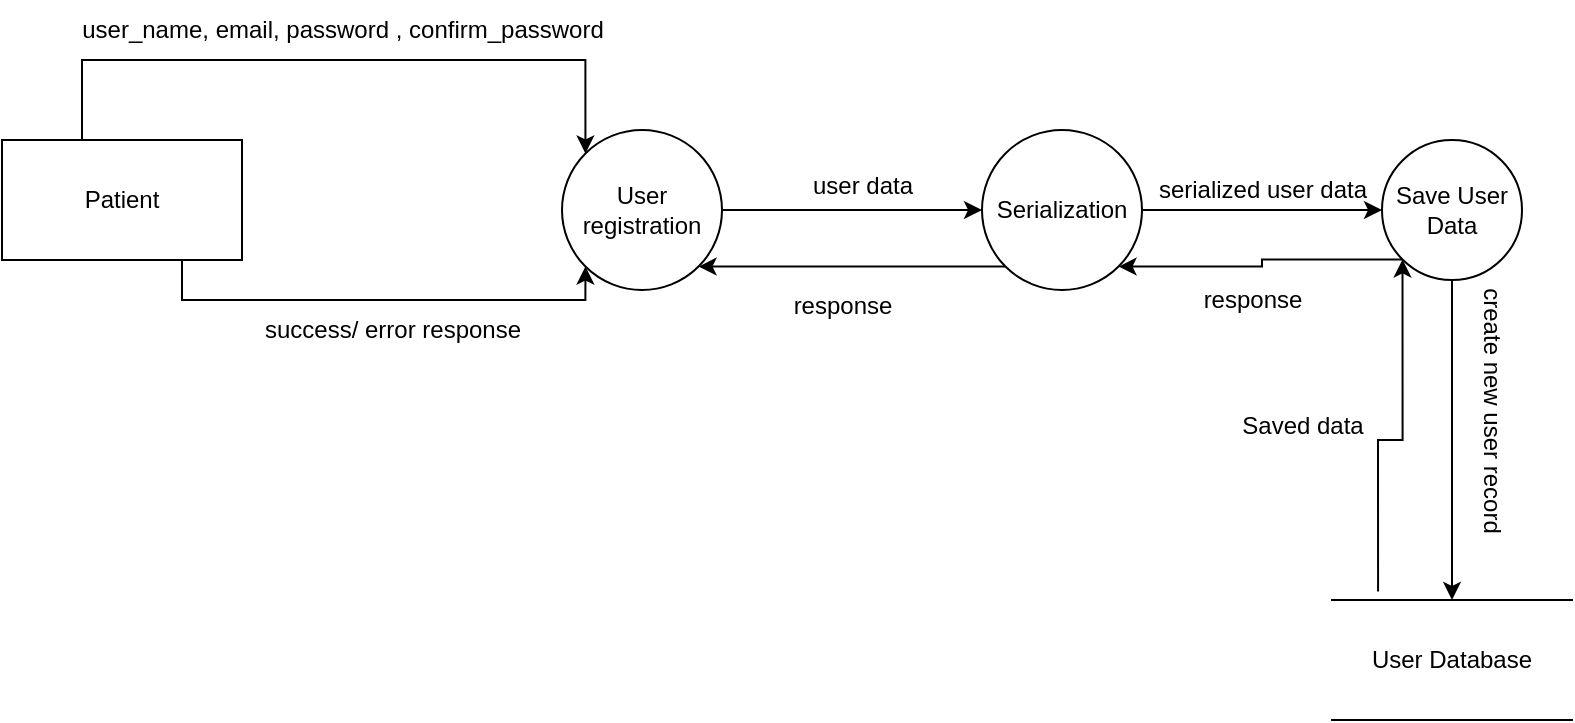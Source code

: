 <mxfile version="21.3.7" type="device">
  <diagram name="Page-1" id="zM-7J-Yo1b2gC5_LOiVT">
    <mxGraphModel dx="1050" dy="577" grid="1" gridSize="10" guides="1" tooltips="1" connect="1" arrows="1" fold="1" page="1" pageScale="1" pageWidth="850" pageHeight="1100" math="0" shadow="0">
      <root>
        <mxCell id="0" />
        <mxCell id="1" parent="0" />
        <mxCell id="C0a9tFjLup84-M_QNhxH-6" value="" style="edgeStyle=orthogonalEdgeStyle;rounded=0;orthogonalLoop=1;jettySize=auto;html=1;" edge="1" parent="1" source="C0a9tFjLup84-M_QNhxH-2" target="C0a9tFjLup84-M_QNhxH-5">
          <mxGeometry relative="1" as="geometry" />
        </mxCell>
        <mxCell id="C0a9tFjLup84-M_QNhxH-21" style="edgeStyle=orthogonalEdgeStyle;rounded=0;orthogonalLoop=1;jettySize=auto;html=1;exitX=0.5;exitY=0;exitDx=0;exitDy=0;entryX=0;entryY=0;entryDx=0;entryDy=0;" edge="1" parent="1" source="C0a9tFjLup84-M_QNhxH-3" target="C0a9tFjLup84-M_QNhxH-2">
          <mxGeometry relative="1" as="geometry">
            <Array as="points">
              <mxPoint x="50" y="220" />
              <mxPoint x="302" y="220" />
            </Array>
          </mxGeometry>
        </mxCell>
        <mxCell id="C0a9tFjLup84-M_QNhxH-2" value="User registration" style="ellipse;whiteSpace=wrap;html=1;aspect=fixed;" vertex="1" parent="1">
          <mxGeometry x="290" y="255" width="80" height="80" as="geometry" />
        </mxCell>
        <mxCell id="C0a9tFjLup84-M_QNhxH-3" value="Patient" style="whiteSpace=wrap;html=1;" vertex="1" parent="1">
          <mxGeometry x="10" y="260" width="120" height="60" as="geometry" />
        </mxCell>
        <mxCell id="C0a9tFjLup84-M_QNhxH-8" value="" style="edgeStyle=orthogonalEdgeStyle;rounded=0;orthogonalLoop=1;jettySize=auto;html=1;" edge="1" parent="1" source="C0a9tFjLup84-M_QNhxH-5" target="C0a9tFjLup84-M_QNhxH-7">
          <mxGeometry relative="1" as="geometry" />
        </mxCell>
        <mxCell id="C0a9tFjLup84-M_QNhxH-19" style="edgeStyle=orthogonalEdgeStyle;rounded=0;orthogonalLoop=1;jettySize=auto;html=1;exitX=0;exitY=1;exitDx=0;exitDy=0;entryX=1;entryY=1;entryDx=0;entryDy=0;" edge="1" parent="1" source="C0a9tFjLup84-M_QNhxH-5" target="C0a9tFjLup84-M_QNhxH-2">
          <mxGeometry relative="1" as="geometry" />
        </mxCell>
        <mxCell id="C0a9tFjLup84-M_QNhxH-5" value="Serialization" style="ellipse;whiteSpace=wrap;html=1;aspect=fixed;" vertex="1" parent="1">
          <mxGeometry x="500" y="255" width="80" height="80" as="geometry" />
        </mxCell>
        <mxCell id="C0a9tFjLup84-M_QNhxH-10" style="edgeStyle=orthogonalEdgeStyle;rounded=0;orthogonalLoop=1;jettySize=auto;html=1;entryX=0.5;entryY=0;entryDx=0;entryDy=0;" edge="1" parent="1" source="C0a9tFjLup84-M_QNhxH-7" target="C0a9tFjLup84-M_QNhxH-9">
          <mxGeometry relative="1" as="geometry" />
        </mxCell>
        <mxCell id="C0a9tFjLup84-M_QNhxH-12" style="edgeStyle=orthogonalEdgeStyle;rounded=0;orthogonalLoop=1;jettySize=auto;html=1;exitX=0.192;exitY=-0.07;exitDx=0;exitDy=0;entryX=0;entryY=1;entryDx=0;entryDy=0;exitPerimeter=0;" edge="1" parent="1" source="C0a9tFjLup84-M_QNhxH-9" target="C0a9tFjLup84-M_QNhxH-7">
          <mxGeometry relative="1" as="geometry" />
        </mxCell>
        <mxCell id="C0a9tFjLup84-M_QNhxH-17" style="edgeStyle=orthogonalEdgeStyle;rounded=0;orthogonalLoop=1;jettySize=auto;html=1;exitX=0;exitY=1;exitDx=0;exitDy=0;entryX=1;entryY=1;entryDx=0;entryDy=0;" edge="1" parent="1" source="C0a9tFjLup84-M_QNhxH-7" target="C0a9tFjLup84-M_QNhxH-5">
          <mxGeometry relative="1" as="geometry" />
        </mxCell>
        <mxCell id="C0a9tFjLup84-M_QNhxH-7" value="Save User Data" style="ellipse;whiteSpace=wrap;html=1;aspect=fixed;" vertex="1" parent="1">
          <mxGeometry x="700" y="260" width="70" height="70" as="geometry" />
        </mxCell>
        <mxCell id="C0a9tFjLup84-M_QNhxH-9" value="User Database" style="shape=partialRectangle;whiteSpace=wrap;html=1;left=0;right=0;fillColor=none;" vertex="1" parent="1">
          <mxGeometry x="675" y="490" width="120" height="60" as="geometry" />
        </mxCell>
        <mxCell id="C0a9tFjLup84-M_QNhxH-11" value="create new user record" style="text;html=1;align=center;verticalAlign=middle;resizable=0;points=[];autosize=1;strokeColor=none;fillColor=none;rotation=90;" vertex="1" parent="1">
          <mxGeometry x="680" y="380" width="150" height="30" as="geometry" />
        </mxCell>
        <mxCell id="C0a9tFjLup84-M_QNhxH-13" value="Saved data" style="text;html=1;align=center;verticalAlign=middle;resizable=0;points=[];autosize=1;strokeColor=none;fillColor=none;" vertex="1" parent="1">
          <mxGeometry x="620" y="388" width="80" height="30" as="geometry" />
        </mxCell>
        <mxCell id="C0a9tFjLup84-M_QNhxH-15" value="serialized user data" style="text;html=1;align=center;verticalAlign=middle;resizable=0;points=[];autosize=1;strokeColor=none;fillColor=none;" vertex="1" parent="1">
          <mxGeometry x="575" y="270" width="130" height="30" as="geometry" />
        </mxCell>
        <mxCell id="C0a9tFjLup84-M_QNhxH-16" value="user data" style="text;html=1;align=center;verticalAlign=middle;resizable=0;points=[];autosize=1;strokeColor=none;fillColor=none;" vertex="1" parent="1">
          <mxGeometry x="405" y="268" width="70" height="30" as="geometry" />
        </mxCell>
        <mxCell id="C0a9tFjLup84-M_QNhxH-18" value="response" style="text;html=1;align=center;verticalAlign=middle;resizable=0;points=[];autosize=1;strokeColor=none;fillColor=none;" vertex="1" parent="1">
          <mxGeometry x="600" y="325" width="70" height="30" as="geometry" />
        </mxCell>
        <mxCell id="C0a9tFjLup84-M_QNhxH-20" value="response" style="text;html=1;align=center;verticalAlign=middle;resizable=0;points=[];autosize=1;strokeColor=none;fillColor=none;" vertex="1" parent="1">
          <mxGeometry x="395" y="328" width="70" height="30" as="geometry" />
        </mxCell>
        <mxCell id="C0a9tFjLup84-M_QNhxH-22" value="user_name, email, password , confirm_password" style="text;html=1;align=center;verticalAlign=middle;resizable=0;points=[];autosize=1;strokeColor=none;fillColor=none;" vertex="1" parent="1">
          <mxGeometry x="40" y="190" width="280" height="30" as="geometry" />
        </mxCell>
        <mxCell id="C0a9tFjLup84-M_QNhxH-23" value="success/ error response" style="text;html=1;align=center;verticalAlign=middle;resizable=0;points=[];autosize=1;strokeColor=none;fillColor=none;" vertex="1" parent="1">
          <mxGeometry x="130" y="340" width="150" height="30" as="geometry" />
        </mxCell>
        <mxCell id="C0a9tFjLup84-M_QNhxH-24" style="edgeStyle=orthogonalEdgeStyle;rounded=0;orthogonalLoop=1;jettySize=auto;html=1;exitX=0.75;exitY=1;exitDx=0;exitDy=0;entryX=0;entryY=1;entryDx=0;entryDy=0;" edge="1" parent="1" source="C0a9tFjLup84-M_QNhxH-3" target="C0a9tFjLup84-M_QNhxH-2">
          <mxGeometry relative="1" as="geometry">
            <Array as="points">
              <mxPoint x="100" y="340" />
              <mxPoint x="302" y="340" />
            </Array>
          </mxGeometry>
        </mxCell>
      </root>
    </mxGraphModel>
  </diagram>
</mxfile>
